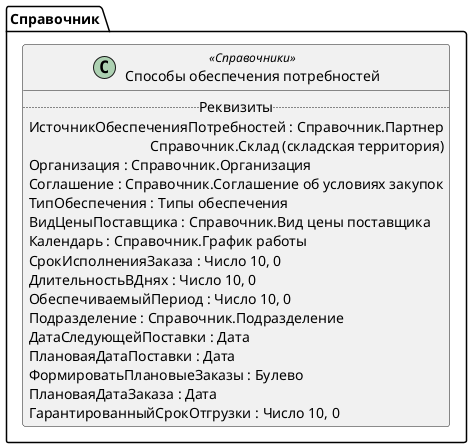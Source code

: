 ﻿@startuml СпособыОбеспеченияПотребностей
'!include templates.wsd
'..\include templates.wsd
class Справочник.СпособыОбеспеченияПотребностей as "Способы обеспечения потребностей" <<Справочники>>
{
..Реквизиты..
ИсточникОбеспеченияПотребностей : Справочник.Партнер\rСправочник.Склад (складская территория)
Организация : Справочник.Организация
Соглашение : Справочник.Соглашение об условиях закупок
ТипОбеспечения : Типы обеспечения
ВидЦеныПоставщика : Справочник.Вид цены поставщика
Календарь : Справочник.График работы
СрокИсполненияЗаказа : Число 10, 0
ДлительностьВДнях : Число 10, 0
ОбеспечиваемыйПериод : Число 10, 0
Подразделение : Справочник.Подразделение
ДатаСледующейПоставки : Дата
ПлановаяДатаПоставки : Дата
ФормироватьПлановыеЗаказы : Булево
ПлановаяДатаЗаказа : Дата
ГарантированныйСрокОтгрузки : Число 10, 0
}
@enduml
